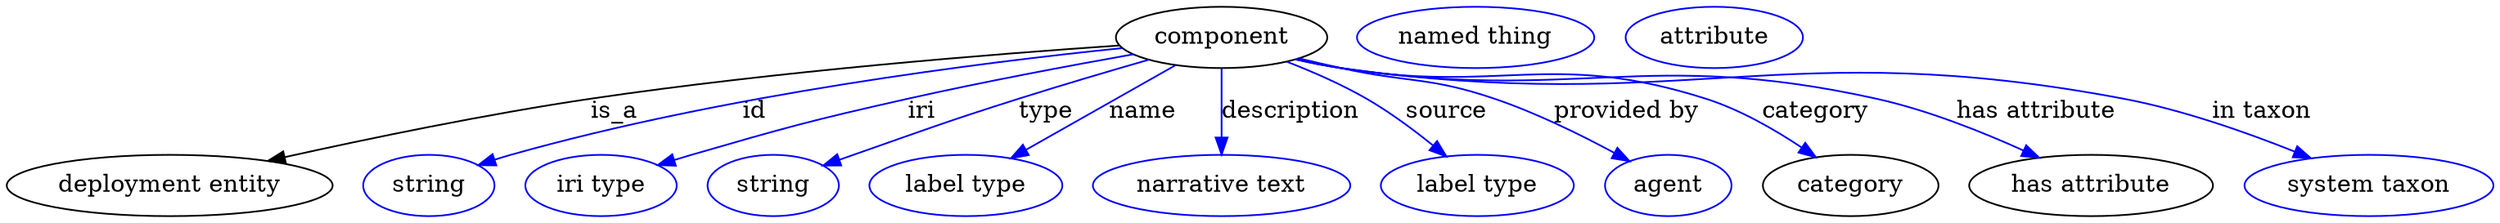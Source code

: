 digraph {
	graph [bb="0,0,1456.3,123"];
	node [label="\N"];
	component	[height=0.5,
		label=component,
		pos="712.54,105",
		width=1.7151];
	"deployment entity"	[height=0.5,
		pos="95.542,18",
		width=2.6539];
	component -> "deployment entity"	[label=is_a,
		lp="356.54,61.5",
		pos="e,153.13,32.45 652.71,100.29 579.36,95.29 451.37,85.116 342.54,69 281.4,59.946 212.52,45.659 163.07,34.671"];
	id	[color=blue,
		height=0.5,
		label=string,
		pos="247.54,18",
		width=1.0652];
	component -> id	[color=blue,
		label=id,
		lp="438.54,61.5",
		pos="e,276.54,29.948 654.3,98.739 572.85,90.43 420.82,71.448 295.54,36 292.44,35.121 289.24,34.148 286.04,33.124",
		style=solid];
	iri	[color=blue,
		height=0.5,
		label="iri type",
		pos="348.54,18",
		width=1.2277];
	component -> iri	[color=blue,
		label=iri,
		lp="536.54,61.5",
		pos="e,382.17,29.865 660.79,95.13 623.81,88.554 572.95,79.026 528.54,69 472.07,56.251 458.17,52.03 402.54,36 399.03,34.988 395.4,33.911 \
391.76,32.81",
		style=solid];
	type	[color=blue,
		height=0.5,
		label=string,
		pos="449.54,18",
		width=1.0652];
	component -> type	[color=blue,
		label=type,
		lp="609.54,61.5",
		pos="e,478.84,29.697 669.72,91.876 647.02,85.328 618.69,76.972 593.54,69 550.13,55.239 539.51,51.079 496.54,36 493.85,35.057 491.08,34.077 \
488.3,33.084",
		style=solid];
	name	[color=blue,
		height=0.5,
		label="label type",
		pos="562.54,18",
		width=1.5707];
	component -> name	[color=blue,
		label=name,
		lp="666.54,61.5",
		pos="e,589,33.993 685.38,88.607 660.91,74.741 624.78,54.269 598.03,39.113",
		style=solid];
	description	[color=blue,
		height=0.5,
		label="narrative text",
		pos="712.54,18",
		width=2.0943];
	component -> description	[color=blue,
		label=description,
		lp="753.04,61.5",
		pos="e,712.54,36.175 712.54,86.799 712.54,75.163 712.54,59.548 712.54,46.237",
		style=solid];
	source	[color=blue,
		height=0.5,
		label="label type",
		pos="862.54,18",
		width=1.5707];
	component -> source	[color=blue,
		label=source,
		lp="844.54,61.5",
		pos="e,844.42,35.051 750.8,90.738 765.8,84.905 782.89,77.452 797.54,69 811.14,61.158 825.08,50.798 836.54,41.543",
		style=solid];
	"provided by"	[color=blue,
		height=0.5,
		label=agent,
		pos="974.54,18",
		width=1.0291];
	component -> "provided by"	[color=blue,
		label="provided by",
		lp="950.04,61.5",
		pos="e,951.77,32.29 758.04,92.665 766.19,90.717 774.6,88.757 782.54,87 822.37,78.185 833.91,82.087 872.54,69 897.05,60.698 923.23,47.77 \
942.93,37.14",
		style=solid];
	category	[height=0.5,
		pos="1080.5,18",
		width=1.4263];
	component -> category	[color=blue,
		label=category,
		lp="1060,61.5",
		pos="e,1060.4,34.569 756.39,92.255 765.01,90.257 774.02,88.384 782.54,87 876.75,71.692 905.66,98.154 996.54,69 1016.3,62.673 1036.3,51.015 \
1051.8,40.546",
		style=solid];
	"has attribute"	[height=0.5,
		pos="1221.5,18",
		width=1.9859];
	component -> "has attribute"	[color=blue,
		label="has attribute",
		lp="1189.5,61.5",
		pos="e,1191.1,34.293 755.99,92.16 764.73,90.145 773.88,88.29 782.54,87 920.36,66.474 959.49,99.083 1095.5,69 1125.5,62.384 1157.5,49.562 \
1181.8,38.559",
		style=solid];
	"in taxon"	[color=blue,
		height=0.5,
		label="system taxon",
		pos="1383.5,18",
		width=2.022];
	component -> "in taxon"	[color=blue,
		label="in taxon",
		lp="1321.5,61.5",
		pos="e,1349.7,34.068 755.97,92.036 764.71,90.031 773.87,88.211 782.54,87 984.3,58.823 1040.4,107.04 1240.5,69 1275,62.455 1312.3,49.171 \
1340.2,37.941",
		style=solid];
	"named thing_category"	[color=blue,
		height=0.5,
		label="named thing",
		pos="861.54,105",
		width=1.9318];
	"systemic entity_has attribute"	[color=blue,
		height=0.5,
		label=attribute,
		pos="1001.5,105",
		width=1.4443];
}
